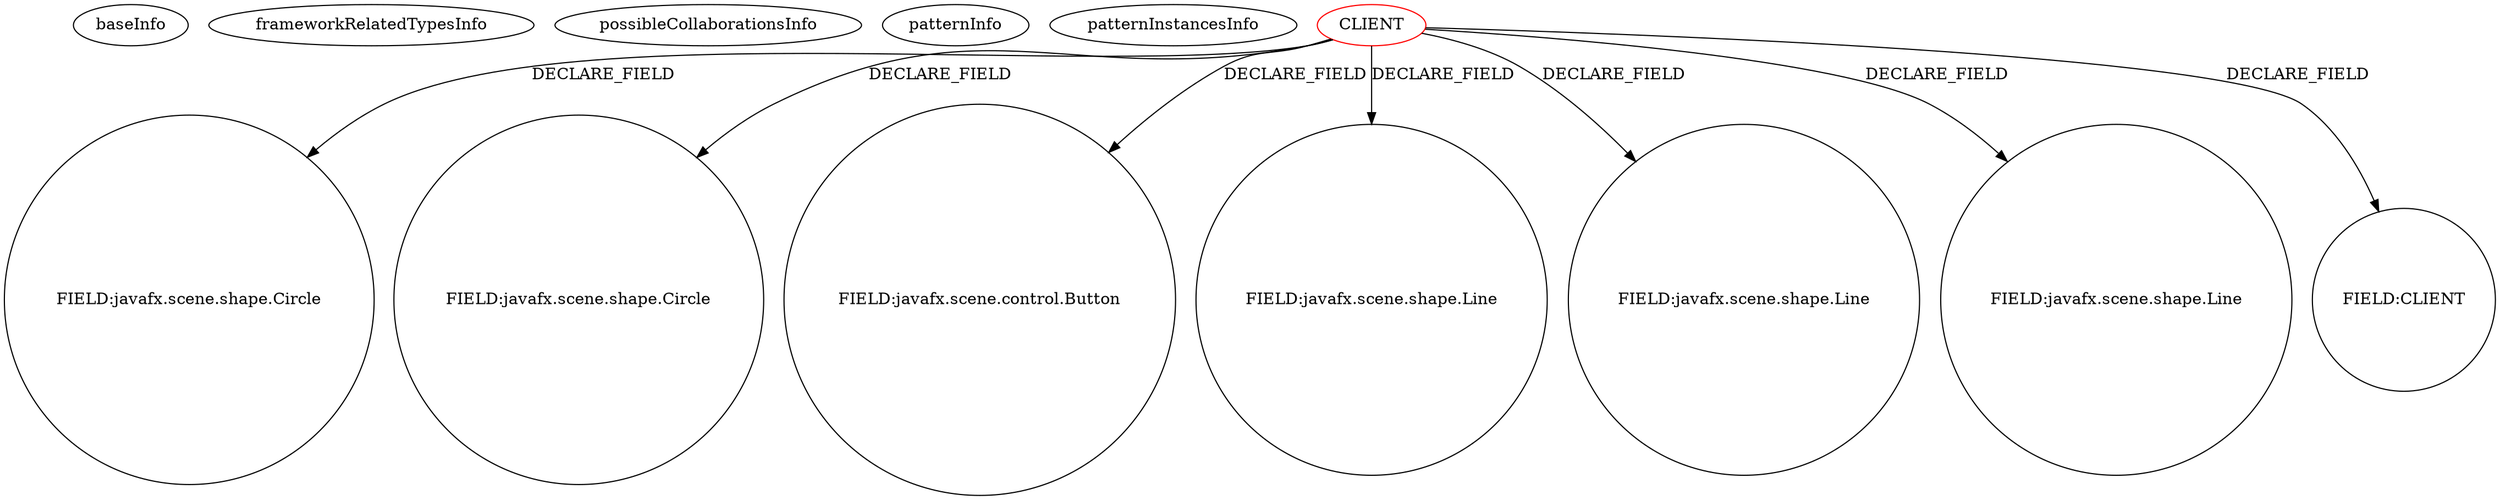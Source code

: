 digraph {
baseInfo[graphId=1474,category="pattern",isAnonymous=false,possibleRelation=false]
frameworkRelatedTypesInfo[]
possibleCollaborationsInfo[]
patternInfo[frequency=4.0,patternRootClient=0]
patternInstancesInfo[0="josesoler7-agendavital~/josesoler7-agendavital/agendavital-master/src/agendavital/vista/FXMLNoticiaController.java~FXMLNoticiaController~3377",1="josesoler7-agendavital~/josesoler7-agendavital/agendavital-master/src/agendavital/vista/FXMLAnadirNoticiaController.java~FXMLAnadirNoticiaController~3367",2="josesoler7-agendavital~/josesoler7-agendavital/agendavital-master/src/agendavital/vista/FXMLAnadirMomentoController.java~FXMLAnadirMomentoController~3384",3="josesoler7-agendavital~/josesoler7-agendavital/agendavital-master/src/agendavital/vista/FXMLMomentoController.java~FXMLMomentoController~3370"]
10[label="FIELD:javafx.scene.shape.Circle",vertexType="FIELD_DECLARATION",isFrameworkType=false,shape=circle]
0[label="CLIENT",vertexType="ROOT_CLIENT_CLASS_DECLARATION",isFrameworkType=false,color=red]
12[label="FIELD:javafx.scene.shape.Circle",vertexType="FIELD_DECLARATION",isFrameworkType=false,shape=circle]
4[label="FIELD:javafx.scene.control.Button",vertexType="FIELD_DECLARATION",isFrameworkType=false,shape=circle]
29[label="FIELD:javafx.scene.shape.Line",vertexType="FIELD_DECLARATION",isFrameworkType=false,shape=circle]
33[label="FIELD:javafx.scene.shape.Line",vertexType="FIELD_DECLARATION",isFrameworkType=false,shape=circle]
31[label="FIELD:javafx.scene.shape.Line",vertexType="FIELD_DECLARATION",isFrameworkType=false,shape=circle]
19[label="FIELD:CLIENT",vertexType="FIELD_DECLARATION",isFrameworkType=false,shape=circle]
0->10[label="DECLARE_FIELD"]
0->33[label="DECLARE_FIELD"]
0->12[label="DECLARE_FIELD"]
0->4[label="DECLARE_FIELD"]
0->19[label="DECLARE_FIELD"]
0->29[label="DECLARE_FIELD"]
0->31[label="DECLARE_FIELD"]
}
